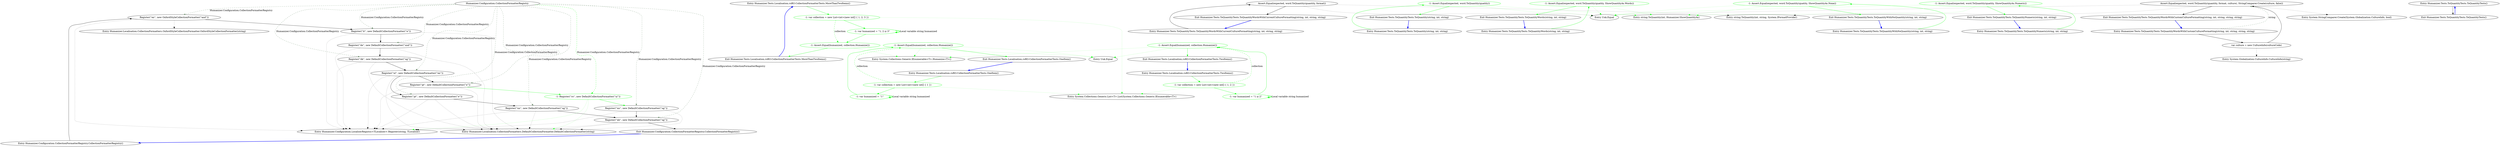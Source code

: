 digraph  {
n13 [label="Humanizer.Configuration.CollectionFormatterRegistry", span=""];
n0 [cluster="Humanizer.Configuration.CollectionFormatterRegistry.CollectionFormatterRegistry()", label="Entry Humanizer.Configuration.CollectionFormatterRegistry.CollectionFormatterRegistry()", span="6-6"];
n1 [cluster="Humanizer.Configuration.CollectionFormatterRegistry.CollectionFormatterRegistry()", label="Register(''en'', new OxfordStyleCollectionFormatter(''and''))", span="9-9"];
n2 [cluster="Humanizer.Configuration.CollectionFormatterRegistry.CollectionFormatterRegistry()", label="Register(''it'', new DefaultCollectionFormatter(''e''))", span="10-10"];
n10 [cluster="Humanizer.Localisation.CollectionFormatters.OxfordStyleCollectionFormatter.OxfordStyleCollectionFormatter(string)", label="Entry Humanizer.Localisation.CollectionFormatters.OxfordStyleCollectionFormatter.OxfordStyleCollectionFormatter(string)", span="8-8"];
n11 [cluster="Humanizer.Configuration.LocaliserRegistry<TLocaliser>.Register(string, TLocaliser)", label="Entry Humanizer.Configuration.LocaliserRegistry<TLocaliser>.Register(string, TLocaliser)", span="54-54"];
n3 [cluster="Humanizer.Configuration.CollectionFormatterRegistry.CollectionFormatterRegistry()", label="Register(''de'', new DefaultCollectionFormatter(''und''))", span="11-11"];
n12 [cluster="Humanizer.Localisation.CollectionFormatters.DefaultCollectionFormatter.DefaultCollectionFormatter(string)", label="Entry Humanizer.Localisation.CollectionFormatters.DefaultCollectionFormatter.DefaultCollectionFormatter(string)", span="10-10"];
n4 [cluster="Humanizer.Configuration.CollectionFormatterRegistry.CollectionFormatterRegistry()", label="Register(''dk'', new DefaultCollectionFormatter(''og''))", span="12-12"];
n5 [cluster="Humanizer.Configuration.CollectionFormatterRegistry.CollectionFormatterRegistry()", label="Register(''nl'', new DefaultCollectionFormatter(''en''))", span="13-13"];
n6 [cluster="Humanizer.Configuration.CollectionFormatterRegistry.CollectionFormatterRegistry()", label="Register(''pt'', new DefaultCollectionFormatter(''e''))", span="14-14"];
n7 [cluster="Humanizer.Configuration.CollectionFormatterRegistry.CollectionFormatterRegistry()", label="Register(''nn'', new DefaultCollectionFormatter(''og''))", span="15-15"];
n8 [cluster="Humanizer.Configuration.CollectionFormatterRegistry.CollectionFormatterRegistry()", label="Register(''nb'', new DefaultCollectionFormatter(''og''))", span="16-16"];
n9 [cluster="Humanizer.Configuration.CollectionFormatterRegistry.CollectionFormatterRegistry()", label="Exit Humanizer.Configuration.CollectionFormatterRegistry.CollectionFormatterRegistry()", span="6-6"];
d7 [cluster="Humanizer.Configuration.CollectionFormatterRegistry.CollectionFormatterRegistry()", color=green, community=0, label="-1: Register(''ro'', new DefaultCollectionFormatter(''și''))", span="15-15"];
d6 [cluster="Humanizer.Configuration.CollectionFormatterRegistry.CollectionFormatterRegistry()", label="Register(''pt'', new DefaultCollectionFormatter(''e''))", span="14-14"];
d8 [cluster="Humanizer.Configuration.CollectionFormatterRegistry.CollectionFormatterRegistry()", label="Register(''nn'', new DefaultCollectionFormatter(''og''))", span="16-16"];
m0_15 [cluster="Humanizer.Tests.Localisation.roRO.CollectionFormatterTests.MoreThanTwoItems()", file="CollectionFormatterTests.cs", label="Entry Humanizer.Tests.Localisation.roRO.CollectionFormatterTests.MoreThanTwoItems()", span="29-29"];
m0_16 [cluster="Humanizer.Tests.Localisation.roRO.CollectionFormatterTests.MoreThanTwoItems()", color=green, community=0, file="CollectionFormatterTests.cs", label="-1: var collection = new List<int>(new int[] { 1, 2, 3 })", span="31-31"];
m0_17 [cluster="Humanizer.Tests.Localisation.roRO.CollectionFormatterTests.MoreThanTwoItems()", color=green, community=0, file="CollectionFormatterTests.cs", label="-1: var humanized = ''1, 2 și 3''", span="32-32"];
m0_18 [cluster="Humanizer.Tests.Localisation.roRO.CollectionFormatterTests.MoreThanTwoItems()", color=green, community=0, file="CollectionFormatterTests.cs", label="-1: Assert.Equal(humanized, collection.Humanize())", span="33-33"];
m0_19 [cluster="Humanizer.Tests.Localisation.roRO.CollectionFormatterTests.MoreThanTwoItems()", file="CollectionFormatterTests.cs", label="Exit Humanizer.Tests.Localisation.roRO.CollectionFormatterTests.MoreThanTwoItems()", span="29-29"];
m0_8 [cluster="System.Collections.Generic.IEnumerable<T>.Humanize<T>()", file="CollectionFormatterTests.cs", label="Entry System.Collections.Generic.IEnumerable<T>.Humanize<T>()", span="17-17"];
m0_9 [cluster="Unk.Equal", file="CollectionFormatterTests.cs", label="Entry Unk.Equal", span=""];
m0_7 [cluster="System.Collections.Generic.List<T>.List(System.Collections.Generic.IEnumerable<T>)", file="CollectionFormatterTests.cs", label="Entry System.Collections.Generic.List<T>.List(System.Collections.Generic.IEnumerable<T>)", span="0-0"];
m0_2 [cluster="Humanizer.Tests.Localisation.roRO.CollectionFormatterTests.OneItem()", file="CollectionFormatterTests.cs", label="Entry Humanizer.Tests.Localisation.roRO.CollectionFormatterTests.OneItem()", span="13-13"];
m0_3 [cluster="Humanizer.Tests.Localisation.roRO.CollectionFormatterTests.OneItem()", color=green, community=0, file="CollectionFormatterTests.cs", label="-1: var collection = new List<int>(new int[] { 1 })", span="15-15"];
m0_4 [cluster="Humanizer.Tests.Localisation.roRO.CollectionFormatterTests.OneItem()", color=green, community=0, file="CollectionFormatterTests.cs", label="-1: var humanized = ''1''", span="16-16"];
m0_5 [cluster="Humanizer.Tests.Localisation.roRO.CollectionFormatterTests.OneItem()", color=green, community=0, file="CollectionFormatterTests.cs", label="-1: Assert.Equal(humanized, collection.Humanize())", span="17-17"];
m0_6 [cluster="Humanizer.Tests.Localisation.roRO.CollectionFormatterTests.OneItem()", file="CollectionFormatterTests.cs", label="Exit Humanizer.Tests.Localisation.roRO.CollectionFormatterTests.OneItem()", span="13-13"];
m0_10 [cluster="Humanizer.Tests.Localisation.roRO.CollectionFormatterTests.TwoItems()", file="CollectionFormatterTests.cs", label="Entry Humanizer.Tests.Localisation.roRO.CollectionFormatterTests.TwoItems()", span="21-21"];
m0_11 [cluster="Humanizer.Tests.Localisation.roRO.CollectionFormatterTests.TwoItems()", color=green, community=0, file="CollectionFormatterTests.cs", label="-1: var collection = new List<int>(new int[] { 1, 2 })", span="23-23"];
m0_12 [cluster="Humanizer.Tests.Localisation.roRO.CollectionFormatterTests.TwoItems()", color=green, community=0, file="CollectionFormatterTests.cs", label="-1: var humanized = ''1 și 2''", span="24-24"];
m0_13 [cluster="Humanizer.Tests.Localisation.roRO.CollectionFormatterTests.TwoItems()", color=green, community=0, file="CollectionFormatterTests.cs", label="-1: Assert.Equal(humanized, collection.Humanize())", span="25-25"];
m0_14 [cluster="Humanizer.Tests.Localisation.roRO.CollectionFormatterTests.TwoItems()", file="CollectionFormatterTests.cs", label="Exit Humanizer.Tests.Localisation.roRO.CollectionFormatterTests.TwoItems()", span="21-21"];
m1_19 [cluster="string.ToQuantity(int, string, System.IFormatProvider)", file="ToQuantityTests.cs", label="Entry string.ToQuantity(int, string, System.IFormatProvider)", span="64-64"];
m1_24 [cluster="System.Globalization.CultureInfo.CultureInfo(string)", file="ToQuantityTests.cs", label="Entry System.Globalization.CultureInfo.CultureInfo(string)", span="0-0"];
m1_5 [cluster="string.ToQuantity(int, Humanizer.ShowQuantityAs)", file="ToQuantityTests.cs", label="Entry string.ToQuantity(int, Humanizer.ShowQuantityAs)", span="46-46"];
m1_0 [cluster="Humanizer.Tests.ToQuantityTests.ToQuantityTests()", file="ToQuantityTests.cs", label="Entry Humanizer.Tests.ToQuantityTests.ToQuantityTests()", span="8-8"];
m1_1 [cluster="Humanizer.Tests.ToQuantityTests.ToQuantityTests()", file="ToQuantityTests.cs", label="Exit Humanizer.Tests.ToQuantityTests.ToQuantityTests()", span="8-8"];
m1_2 [cluster="Humanizer.Tests.ToQuantityTests.ToQuantity(string, int, string)", file="ToQuantityTests.cs", label="Entry Humanizer.Tests.ToQuantityTests.ToQuantity(string, int, string)", span="25-25"];
m1_3 [cluster="Humanizer.Tests.ToQuantityTests.ToQuantity(string, int, string)", color=green, community=0, file="ToQuantityTests.cs", label="-1: Assert.Equal(expected, word.ToQuantity(quatity))", span="27-27"];
m1_4 [cluster="Humanizer.Tests.ToQuantityTests.ToQuantity(string, int, string)", file="ToQuantityTests.cs", label="Exit Humanizer.Tests.ToQuantityTests.ToQuantity(string, int, string)", span="25-25"];
m1_6 [cluster="Unk.Equal", file="ToQuantityTests.cs", label="Entry Unk.Equal", span=""];
m1_13 [cluster="Humanizer.Tests.ToQuantityTests.ToQuantityWords(string, int, string)", file="ToQuantityTests.cs", label="Entry Humanizer.Tests.ToQuantityTests.ToQuantityWords(string, int, string)", span="78-78"];
m1_14 [cluster="Humanizer.Tests.ToQuantityTests.ToQuantityWords(string, int, string)", color=green, community=0, file="ToQuantityTests.cs", label="-1: Assert.Equal(expected, word.ToQuantity(quatity, ShowQuantityAs.Words))", span="80-80"];
m1_15 [cluster="Humanizer.Tests.ToQuantityTests.ToQuantityWords(string, int, string)", file="ToQuantityTests.cs", label="Exit Humanizer.Tests.ToQuantityTests.ToQuantityWords(string, int, string)", span="78-78"];
m1_16 [cluster="Humanizer.Tests.ToQuantityTests.ToQuantityWordsWithCurrentCultureFormatting(string, int, string, string)", file="ToQuantityTests.cs", label="Entry Humanizer.Tests.ToQuantityTests.ToQuantityWordsWithCurrentCultureFormatting(string, int, string, string)", span="95-95"];
m1_17 [cluster="Humanizer.Tests.ToQuantityTests.ToQuantityWordsWithCurrentCultureFormatting(string, int, string, string)", file="ToQuantityTests.cs", label="Assert.Equal(expected, word.ToQuantity(quantity, format))", span="97-97"];
m1_18 [cluster="Humanizer.Tests.ToQuantityTests.ToQuantityWordsWithCurrentCultureFormatting(string, int, string, string)", file="ToQuantityTests.cs", label="Exit Humanizer.Tests.ToQuantityTests.ToQuantityWordsWithCurrentCultureFormatting(string, int, string, string)", span="95-95"];
m1_25 [cluster="System.StringComparer.Create(System.Globalization.CultureInfo, bool)", file="ToQuantityTests.cs", label="Entry System.StringComparer.Create(System.Globalization.CultureInfo, bool)", span="0-0"];
m1_20 [cluster="Humanizer.Tests.ToQuantityTests.ToQuantityWordsWithCustomCultureFormatting(string, int, string, string, string)", file="ToQuantityTests.cs", label="Entry Humanizer.Tests.ToQuantityTests.ToQuantityWordsWithCustomCultureFormatting(string, int, string, string, string)", span="110-110"];
m1_21 [cluster="Humanizer.Tests.ToQuantityTests.ToQuantityWordsWithCustomCultureFormatting(string, int, string, string, string)", file="ToQuantityTests.cs", label="var culture = new CultureInfo(cultureCode)", span="112-112"];
m1_22 [cluster="Humanizer.Tests.ToQuantityTests.ToQuantityWordsWithCustomCultureFormatting(string, int, string, string, string)", file="ToQuantityTests.cs", label="Assert.Equal(expected, word.ToQuantity(quantity, format, culture), StringComparer.Create(culture, false))", span="113-113"];
m1_23 [cluster="Humanizer.Tests.ToQuantityTests.ToQuantityWordsWithCustomCultureFormatting(string, int, string, string, string)", file="ToQuantityTests.cs", label="Exit Humanizer.Tests.ToQuantityTests.ToQuantityWordsWithCustomCultureFormatting(string, int, string, string, string)", span="110-110"];
m1_7 [cluster="Humanizer.Tests.ToQuantityTests.ToQuantityWithNoQuantity(string, int, string)", file="ToQuantityTests.cs", label="Entry Humanizer.Tests.ToQuantityTests.ToQuantityWithNoQuantity(string, int, string)", span="42-42"];
m1_8 [cluster="Humanizer.Tests.ToQuantityTests.ToQuantityWithNoQuantity(string, int, string)", color=green, community=0, file="ToQuantityTests.cs", label="-1: Assert.Equal(expected, word.ToQuantity(quatity, ShowQuantityAs.None))", span="44-44"];
m1_9 [cluster="Humanizer.Tests.ToQuantityTests.ToQuantityWithNoQuantity(string, int, string)", file="ToQuantityTests.cs", label="Exit Humanizer.Tests.ToQuantityTests.ToQuantityWithNoQuantity(string, int, string)", span="42-42"];
m1_10 [cluster="Humanizer.Tests.ToQuantityTests.ToQuantityNumeric(string, int, string)", file="ToQuantityTests.cs", label="Entry Humanizer.Tests.ToQuantityTests.ToQuantityNumeric(string, int, string)", span="59-59"];
m1_11 [cluster="Humanizer.Tests.ToQuantityTests.ToQuantityNumeric(string, int, string)", color=green, community=0, file="ToQuantityTests.cs", label="-1: Assert.Equal(expected, word.ToQuantity(quatity, ShowQuantityAs.Numeric))", span="62-62"];
m1_12 [cluster="Humanizer.Tests.ToQuantityTests.ToQuantityNumeric(string, int, string)", file="ToQuantityTests.cs", label="Exit Humanizer.Tests.ToQuantityTests.ToQuantityNumeric(string, int, string)", span="59-59"];
n13 -> n1  [color=darkseagreen4, key=1, label="Humanizer.Configuration.CollectionFormatterRegistry", style=dashed];
n13 -> n2  [color=darkseagreen4, key=1, label="Humanizer.Configuration.CollectionFormatterRegistry", style=dashed];
n13 -> n3  [color=darkseagreen4, key=1, label="Humanizer.Configuration.CollectionFormatterRegistry", style=dashed];
n13 -> n4  [color=darkseagreen4, key=1, label="Humanizer.Configuration.CollectionFormatterRegistry", style=dashed];
n13 -> n5  [color=darkseagreen4, key=1, label="Humanizer.Configuration.CollectionFormatterRegistry", style=dashed];
n13 -> n6  [color=darkseagreen4, key=1, label="Humanizer.Configuration.CollectionFormatterRegistry", style=dashed];
n13 -> n7  [color=darkseagreen4, key=1, label="Humanizer.Configuration.CollectionFormatterRegistry", style=dashed];
n13 -> n8  [color=darkseagreen4, key=1, label="Humanizer.Configuration.CollectionFormatterRegistry", style=dashed];
n13 -> d7  [color=green, key=1, label="Humanizer.Configuration.CollectionFormatterRegistry", style=dashed];
n13 -> d6  [color=darkseagreen4, key=1, label="Humanizer.Configuration.CollectionFormatterRegistry", style=dashed];
n13 -> d8  [color=darkseagreen4, key=1, label="Humanizer.Configuration.CollectionFormatterRegistry", style=dashed];
n0 -> n1  [key=0, style=solid];
n1 -> n2  [key=0, style=solid];
n1 -> n10  [key=2, style=dotted];
n1 -> n11  [key=2, style=dotted];
n2 -> n3  [key=0, style=solid];
n2 -> n12  [key=2, style=dotted];
n2 -> n11  [key=2, style=dotted];
n3 -> n4  [key=0, style=solid];
n3 -> n12  [key=2, style=dotted];
n3 -> n11  [key=2, style=dotted];
n4 -> n5  [key=0, style=solid];
n4 -> n12  [key=2, style=dotted];
n4 -> n11  [key=2, style=dotted];
n5 -> n6  [key=0, style=solid];
n5 -> n12  [key=2, style=dotted];
n5 -> n11  [key=2, style=dotted];
n5 -> d6  [key=0, style=solid];
n6 -> n7  [key=0, style=solid];
n6 -> n12  [key=2, style=dotted];
n6 -> n11  [key=2, style=dotted];
n7 -> n8  [key=0, style=solid];
n7 -> n12  [key=2, style=dotted];
n7 -> n11  [key=2, style=dotted];
n8 -> n9  [key=0, style=solid];
n8 -> n12  [key=2, style=dotted];
n8 -> n11  [key=2, style=dotted];
n9 -> n0  [color=blue, key=0, style=bold];
d7 -> d8  [color=green, key=0, style=solid];
d7 -> n12  [color=green, key=2, style=dotted];
d7 -> n11  [color=green, key=2, style=dotted];
d6 -> d7  [color=green, key=0, style=solid];
d6 -> n12  [key=2, style=dotted];
d6 -> n11  [key=2, style=dotted];
d8 -> n8  [key=0, style=solid];
d8 -> n12  [key=2, style=dotted];
d8 -> n11  [key=2, style=dotted];
m0_15 -> m0_16  [color=green, key=0, style=solid];
m0_16 -> m0_17  [color=green, key=0, style=solid];
m0_16 -> m0_7  [color=green, key=2, style=dotted];
m0_16 -> m0_18  [color=green, key=1, label=collection, style=dashed];
m0_17 -> m0_17  [color=green, key=3, label="Local variable string humanized", style=bold];
m0_17 -> m0_18  [color=green, key=0, style=solid];
m0_18 -> m0_19  [color=green, key=0, style=solid];
m0_18 -> m0_8  [color=green, key=2, style=dotted];
m0_18 -> m0_9  [color=green, key=2, style=dotted];
m0_19 -> m0_15  [color=blue, key=0, style=bold];
m0_2 -> m0_3  [color=green, key=0, style=solid];
m0_3 -> m0_4  [color=green, key=0, style=solid];
m0_3 -> m0_7  [color=green, key=2, style=dotted];
m0_3 -> m0_5  [color=green, key=1, label=collection, style=dashed];
m0_4 -> m0_4  [color=green, key=3, label="Local variable string humanized", style=bold];
m0_4 -> m0_5  [color=green, key=0, style=solid];
m0_5 -> m0_6  [color=green, key=0, style=solid];
m0_5 -> m0_8  [color=green, key=2, style=dotted];
m0_5 -> m0_9  [color=green, key=2, style=dotted];
m0_6 -> m0_2  [color=blue, key=0, style=bold];
m0_10 -> m0_11  [color=green, key=0, style=solid];
m0_11 -> m0_12  [color=green, key=0, style=solid];
m0_11 -> m0_7  [color=green, key=2, style=dotted];
m0_11 -> m0_13  [color=green, key=1, label=collection, style=dashed];
m0_12 -> m0_12  [color=green, key=3, label="Local variable string humanized", style=bold];
m0_12 -> m0_13  [color=green, key=0, style=solid];
m0_13 -> m0_14  [color=green, key=0, style=solid];
m0_13 -> m0_8  [color=green, key=2, style=dotted];
m0_13 -> m0_9  [color=green, key=2, style=dotted];
m0_14 -> m0_10  [color=blue, key=0, style=bold];
m1_0 -> m1_1  [key=0, style=solid];
m1_1 -> m1_0  [color=blue, key=0, style=bold];
m1_2 -> m1_3  [color=green, key=0, style=solid];
m1_3 -> m1_4  [color=green, key=0, style=solid];
m1_3 -> m1_5  [color=green, key=2, style=dotted];
m1_3 -> m1_6  [color=green, key=2, style=dotted];
m1_4 -> m1_2  [color=blue, key=0, style=bold];
m1_13 -> m1_14  [color=green, key=0, style=solid];
m1_14 -> m1_15  [color=green, key=0, style=solid];
m1_14 -> m1_5  [color=green, key=2, style=dotted];
m1_14 -> m1_6  [color=green, key=2, style=dotted];
m1_15 -> m1_13  [color=blue, key=0, style=bold];
m1_16 -> m1_17  [key=0, style=solid];
m1_17 -> m1_18  [key=0, style=solid];
m1_17 -> m1_19  [key=2, style=dotted];
m1_17 -> m1_6  [key=2, style=dotted];
m1_18 -> m1_16  [color=blue, key=0, style=bold];
m1_20 -> m1_21  [key=0, style=solid];
m1_20 -> m1_22  [color=darkseagreen4, key=1, label=string, style=dashed];
m1_21 -> m1_22  [key=0, style=solid];
m1_21 -> m1_24  [key=2, style=dotted];
m1_22 -> m1_23  [key=0, style=solid];
m1_22 -> m1_19  [key=2, style=dotted];
m1_22 -> m1_25  [key=2, style=dotted];
m1_22 -> m1_6  [key=2, style=dotted];
m1_23 -> m1_20  [color=blue, key=0, style=bold];
m1_7 -> m1_8  [color=green, key=0, style=solid];
m1_8 -> m1_9  [color=green, key=0, style=solid];
m1_8 -> m1_5  [color=green, key=2, style=dotted];
m1_8 -> m1_6  [color=green, key=2, style=dotted];
m1_9 -> m1_7  [color=blue, key=0, style=bold];
m1_10 -> m1_11  [color=green, key=0, style=solid];
m1_11 -> m1_12  [color=green, key=0, style=solid];
m1_11 -> m1_5  [color=green, key=2, style=dotted];
m1_11 -> m1_6  [color=green, key=2, style=dotted];
m1_12 -> m1_10  [color=blue, key=0, style=bold];
}
